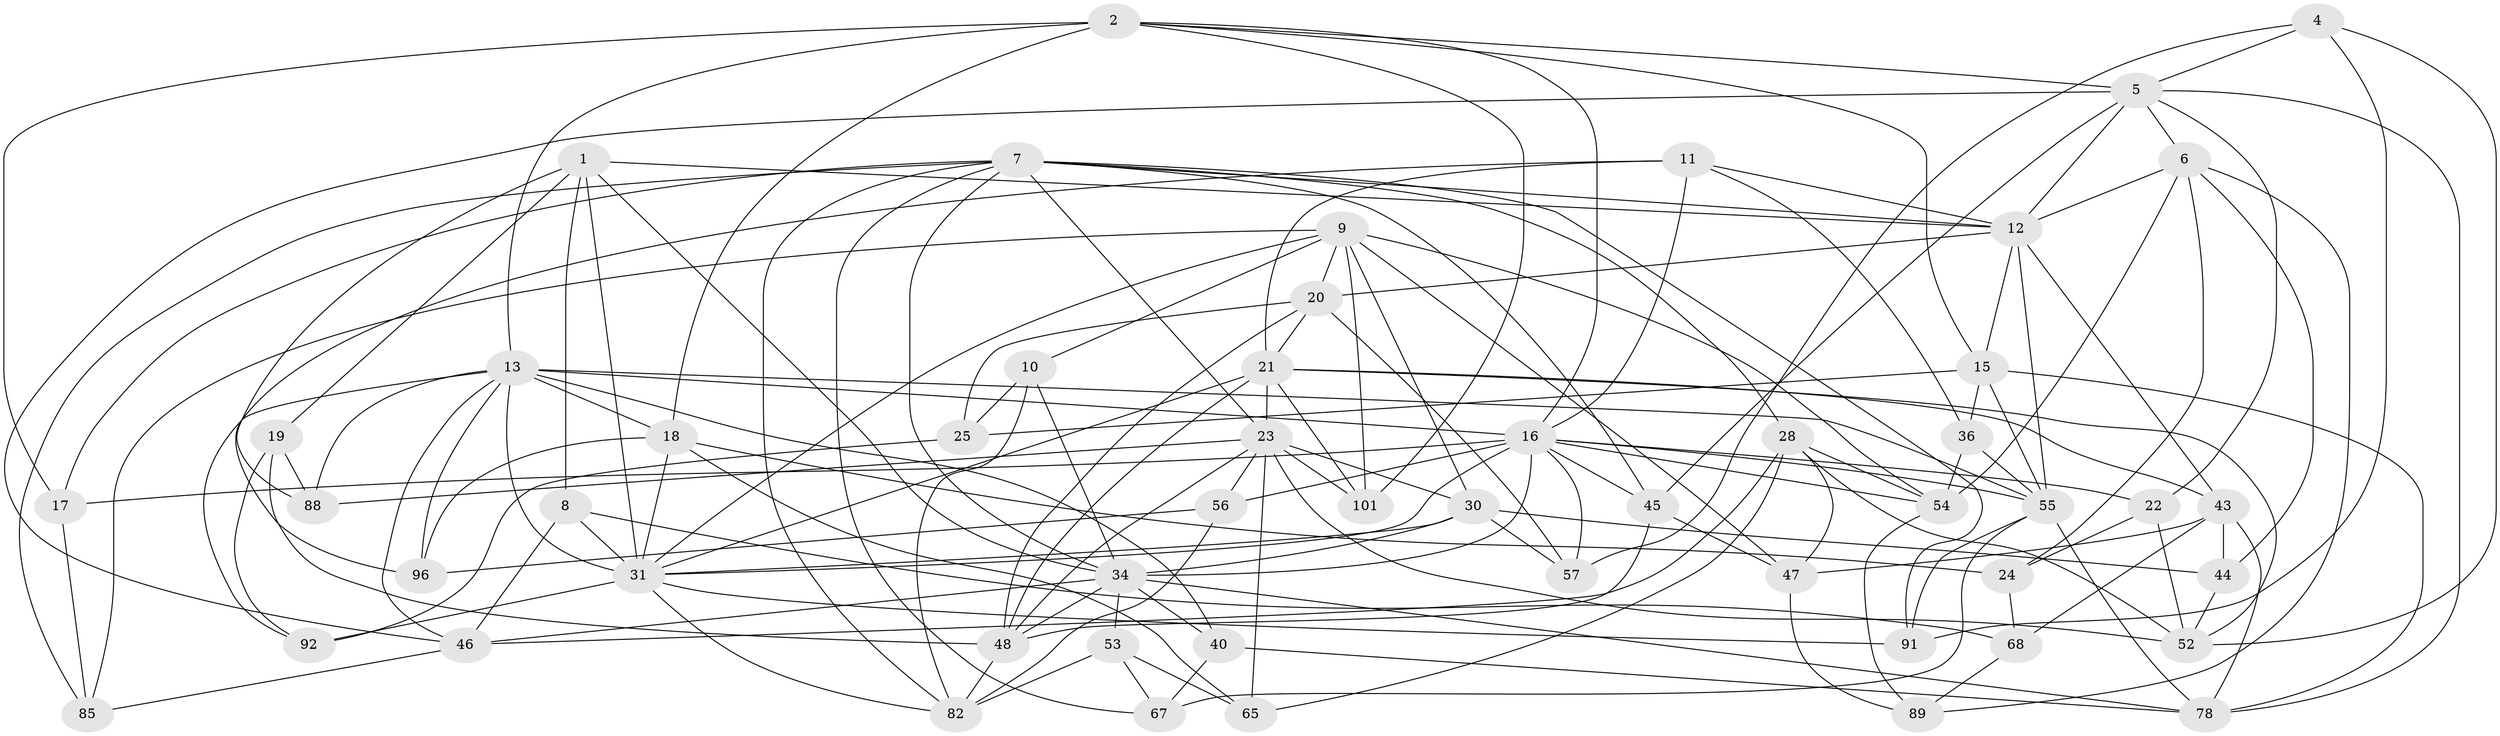 // original degree distribution, {4: 1.0}
// Generated by graph-tools (version 1.1) at 2025/16/03/09/25 04:16:21]
// undirected, 53 vertices, 153 edges
graph export_dot {
graph [start="1"]
  node [color=gray90,style=filled];
  1 [super="+72"];
  2 [super="+100+3"];
  4;
  5 [super="+29+77"];
  6 [super="+39"];
  7 [super="+75+38"];
  8;
  9 [super="+50+64"];
  10;
  11 [super="+33"];
  12 [super="+14"];
  13 [super="+66+87"];
  15 [super="+63"];
  16 [super="+83+62+49"];
  17;
  18 [super="+58+69"];
  19;
  20 [super="+59"];
  21 [super="+76+42"];
  22;
  23 [super="+26"];
  24;
  25;
  28 [super="+32"];
  30 [super="+71"];
  31 [super="+60+37+79"];
  34 [super="+61+95"];
  36;
  40;
  43 [super="+103"];
  44;
  45 [super="+107"];
  46 [super="+84"];
  47 [super="+70"];
  48 [super="+93"];
  52 [super="+98"];
  53;
  54 [super="+102"];
  55 [super="+81"];
  56;
  57;
  65;
  67;
  68;
  78 [super="+80"];
  82 [super="+90"];
  85;
  88;
  89;
  91;
  92;
  96;
  101;
  1 -- 34;
  1 -- 8;
  1 -- 19;
  1 -- 88;
  1 -- 31;
  1 -- 12;
  2 -- 18 [weight=2];
  2 -- 17;
  2 -- 5;
  2 -- 101;
  2 -- 13;
  2 -- 15;
  2 -- 16;
  4 -- 57;
  4 -- 91;
  4 -- 52;
  4 -- 5;
  5 -- 12;
  5 -- 45;
  5 -- 46;
  5 -- 78;
  5 -- 22;
  5 -- 6;
  6 -- 12;
  6 -- 89;
  6 -- 24;
  6 -- 44;
  6 -- 54;
  7 -- 17;
  7 -- 82;
  7 -- 67;
  7 -- 45;
  7 -- 34;
  7 -- 85;
  7 -- 91;
  7 -- 28;
  7 -- 12;
  7 -- 23;
  8 -- 68;
  8 -- 46;
  8 -- 31;
  9 -- 20;
  9 -- 47;
  9 -- 10;
  9 -- 85;
  9 -- 101;
  9 -- 54;
  9 -- 30;
  9 -- 31;
  10 -- 25;
  10 -- 34;
  10 -- 82;
  11 -- 96;
  11 -- 12 [weight=2];
  11 -- 21;
  11 -- 36;
  11 -- 16;
  12 -- 43;
  12 -- 15;
  12 -- 20;
  12 -- 55;
  13 -- 96;
  13 -- 16;
  13 -- 88;
  13 -- 18 [weight=2];
  13 -- 40;
  13 -- 92;
  13 -- 46;
  13 -- 55;
  13 -- 31 [weight=2];
  15 -- 25;
  15 -- 36;
  15 -- 55;
  15 -- 78;
  16 -- 22;
  16 -- 54;
  16 -- 31;
  16 -- 55;
  16 -- 17;
  16 -- 34;
  16 -- 56;
  16 -- 57;
  16 -- 45;
  17 -- 85;
  18 -- 65;
  18 -- 96;
  18 -- 24;
  18 -- 31;
  19 -- 48;
  19 -- 88;
  19 -- 92;
  20 -- 57;
  20 -- 48;
  20 -- 25;
  20 -- 21;
  21 -- 101;
  21 -- 43;
  21 -- 52;
  21 -- 48;
  21 -- 23;
  21 -- 31;
  22 -- 24;
  22 -- 52;
  23 -- 65;
  23 -- 48 [weight=2];
  23 -- 101;
  23 -- 52;
  23 -- 88;
  23 -- 56;
  23 -- 30;
  24 -- 68;
  25 -- 92;
  28 -- 47;
  28 -- 65;
  28 -- 46;
  28 -- 54;
  28 -- 52;
  30 -- 44;
  30 -- 57;
  30 -- 34;
  30 -- 31;
  31 -- 82;
  31 -- 91;
  31 -- 92;
  34 -- 40;
  34 -- 46;
  34 -- 78;
  34 -- 53;
  34 -- 48;
  36 -- 54;
  36 -- 55;
  40 -- 67;
  40 -- 78;
  43 -- 68;
  43 -- 47;
  43 -- 44;
  43 -- 78;
  44 -- 52;
  45 -- 47 [weight=2];
  45 -- 48;
  46 -- 85;
  47 -- 89;
  48 -- 82;
  53 -- 82;
  53 -- 67;
  53 -- 65;
  54 -- 89;
  55 -- 67;
  55 -- 91;
  55 -- 78;
  56 -- 82;
  56 -- 96;
  68 -- 89;
}
